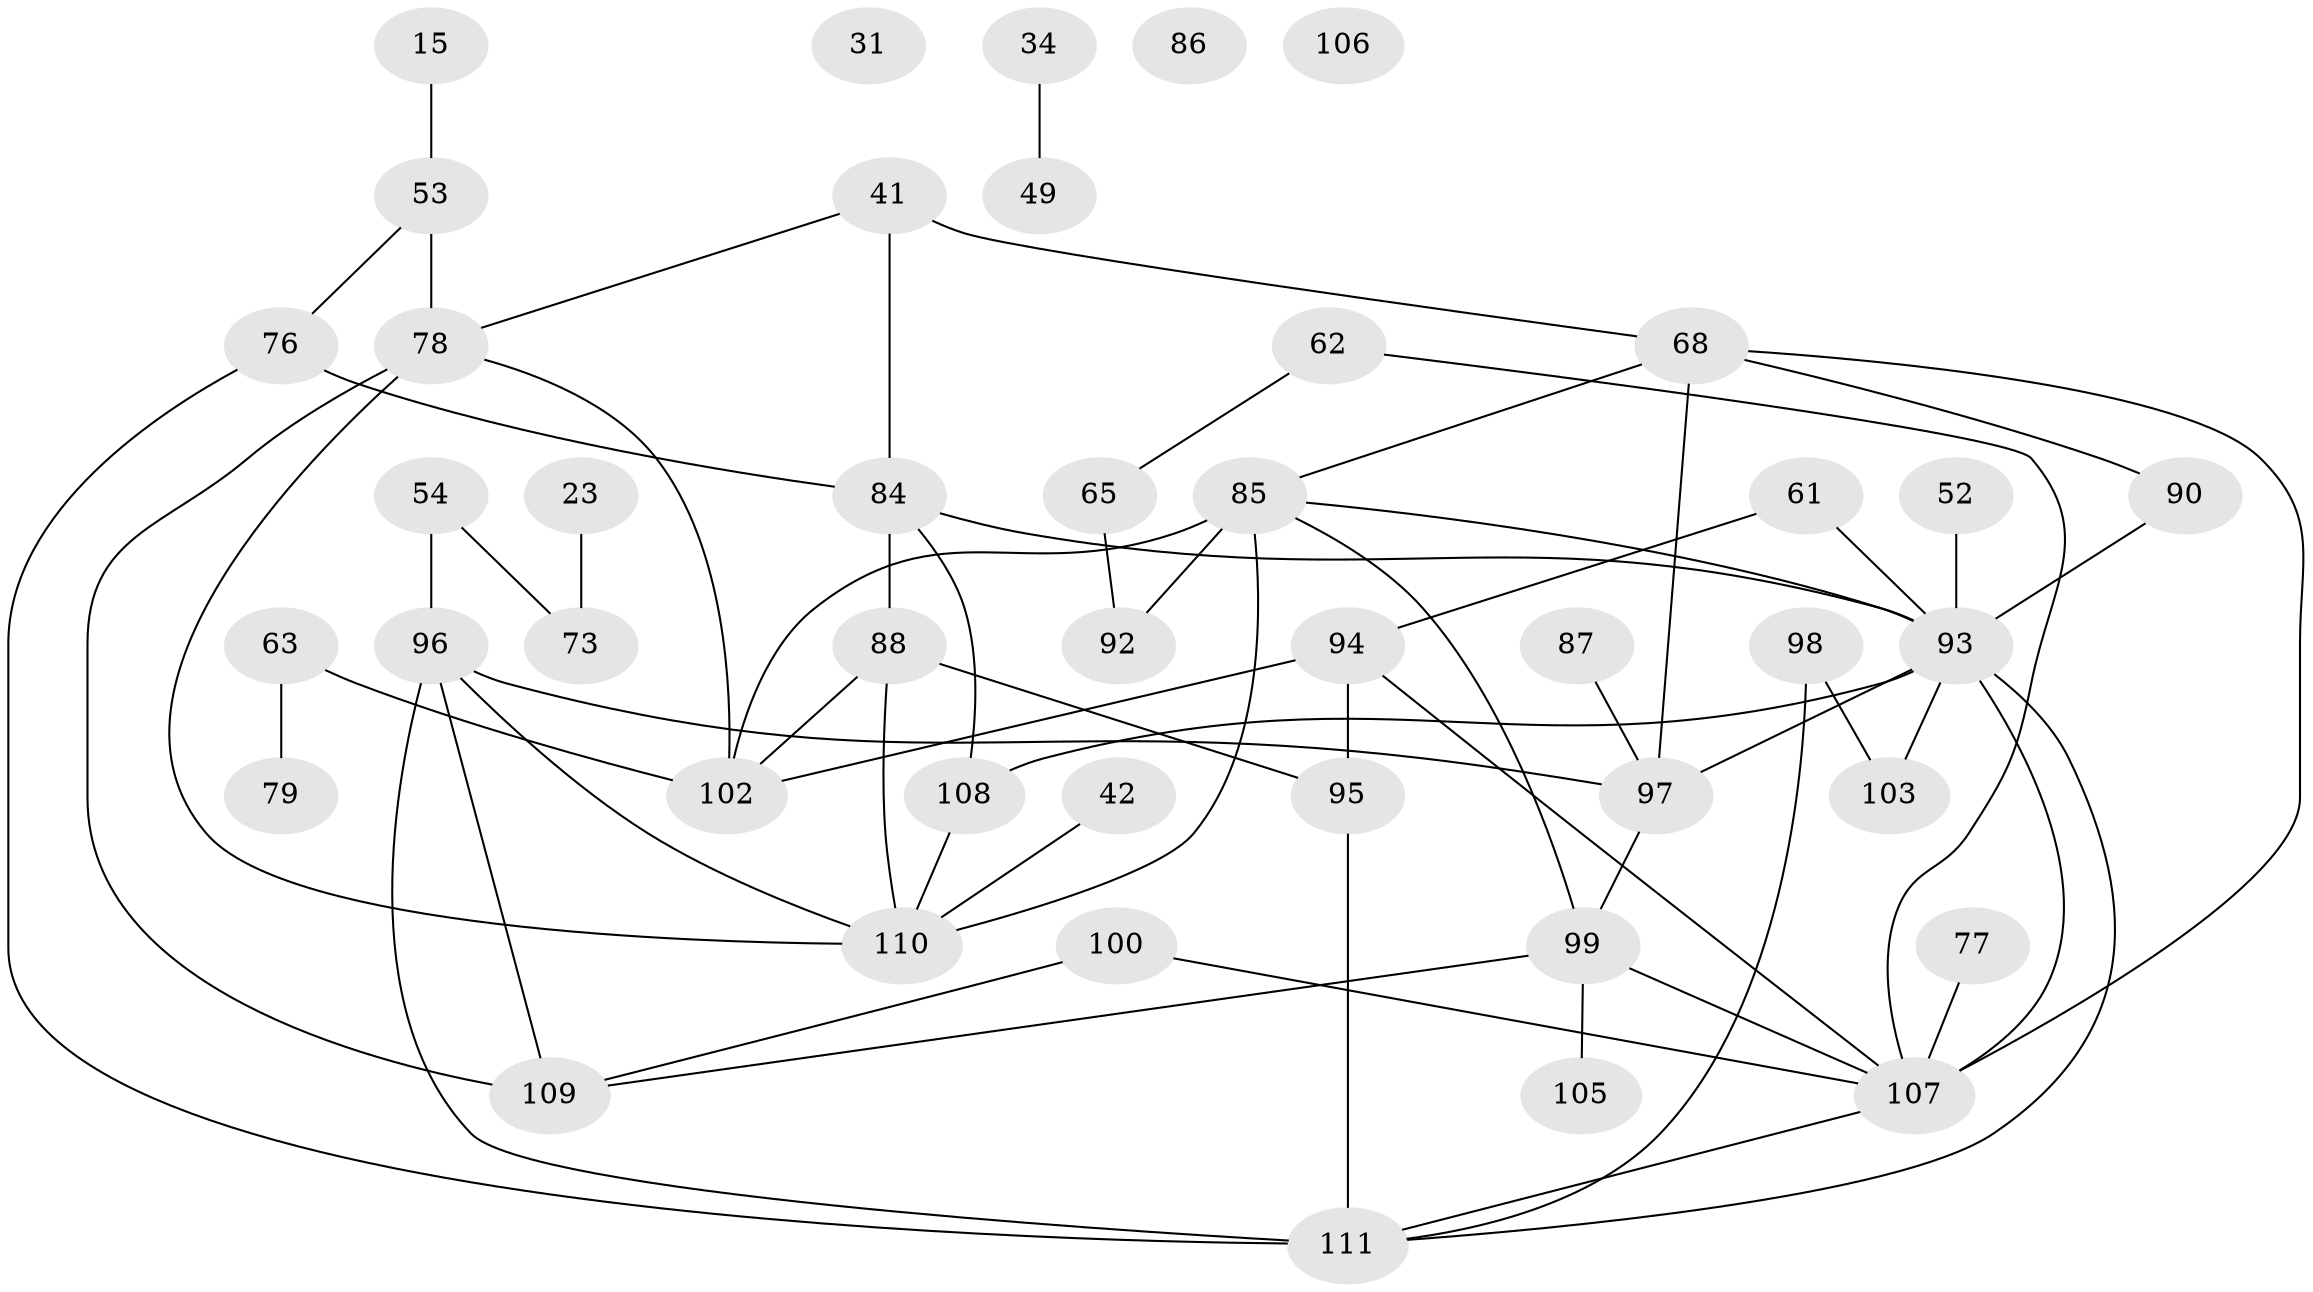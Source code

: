 // original degree distribution, {4: 0.18018018018018017, 2: 0.2702702702702703, 3: 0.25225225225225223, 1: 0.16216216216216217, 7: 0.009009009009009009, 5: 0.08108108108108109, 6: 0.02702702702702703, 0: 0.018018018018018018}
// Generated by graph-tools (version 1.1) at 2025/43/03/04/25 21:43:14]
// undirected, 44 vertices, 65 edges
graph export_dot {
graph [start="1"]
  node [color=gray90,style=filled];
  15;
  23;
  31 [super="+13"];
  34;
  41;
  42;
  49;
  52;
  53;
  54;
  61;
  62;
  63 [super="+19"];
  65;
  68;
  73;
  76 [super="+1+48"];
  77 [super="+20"];
  78 [super="+6+55"];
  79;
  84 [super="+37+69+70+71"];
  85 [super="+8+83"];
  86;
  87;
  88 [super="+43+66+17"];
  90;
  92;
  93 [super="+50+81+75"];
  94 [super="+57"];
  95;
  96 [super="+11+24"];
  97 [super="+25"];
  98;
  99 [super="+91"];
  100;
  102 [super="+18+60+67"];
  103;
  105;
  106;
  107 [super="+12+64+82"];
  108 [super="+35+45"];
  109 [super="+44"];
  110 [super="+104"];
  111 [super="+89"];
  15 -- 53;
  23 -- 73;
  34 -- 49;
  41 -- 68;
  41 -- 78 [weight=2];
  41 -- 84 [weight=3];
  42 -- 110;
  52 -- 93;
  53 -- 76;
  53 -- 78 [weight=2];
  54 -- 73;
  54 -- 96;
  61 -- 94 [weight=2];
  61 -- 93 [weight=2];
  62 -- 65;
  62 -- 107;
  63 -- 102 [weight=2];
  63 -- 79;
  65 -- 92;
  68 -- 90;
  68 -- 97;
  68 -- 85;
  68 -- 107;
  76 -- 111 [weight=2];
  76 -- 84 [weight=2];
  77 -- 107;
  78 -- 109;
  78 -- 102;
  78 -- 110 [weight=2];
  84 -- 93;
  84 -- 88;
  84 -- 108 [weight=2];
  85 -- 92;
  85 -- 99;
  85 -- 102 [weight=3];
  85 -- 110 [weight=2];
  85 -- 93 [weight=2];
  87 -- 97;
  88 -- 95;
  88 -- 102 [weight=2];
  88 -- 110;
  90 -- 93 [weight=2];
  93 -- 108 [weight=2];
  93 -- 97;
  93 -- 103;
  93 -- 107 [weight=3];
  93 -- 111;
  94 -- 102;
  94 -- 107;
  94 -- 95;
  95 -- 111;
  96 -- 97 [weight=2];
  96 -- 109 [weight=2];
  96 -- 110;
  96 -- 111;
  97 -- 99 [weight=2];
  98 -- 103;
  98 -- 111;
  99 -- 105;
  99 -- 109;
  99 -- 107;
  100 -- 109;
  100 -- 107;
  107 -- 111;
  108 -- 110;
}
